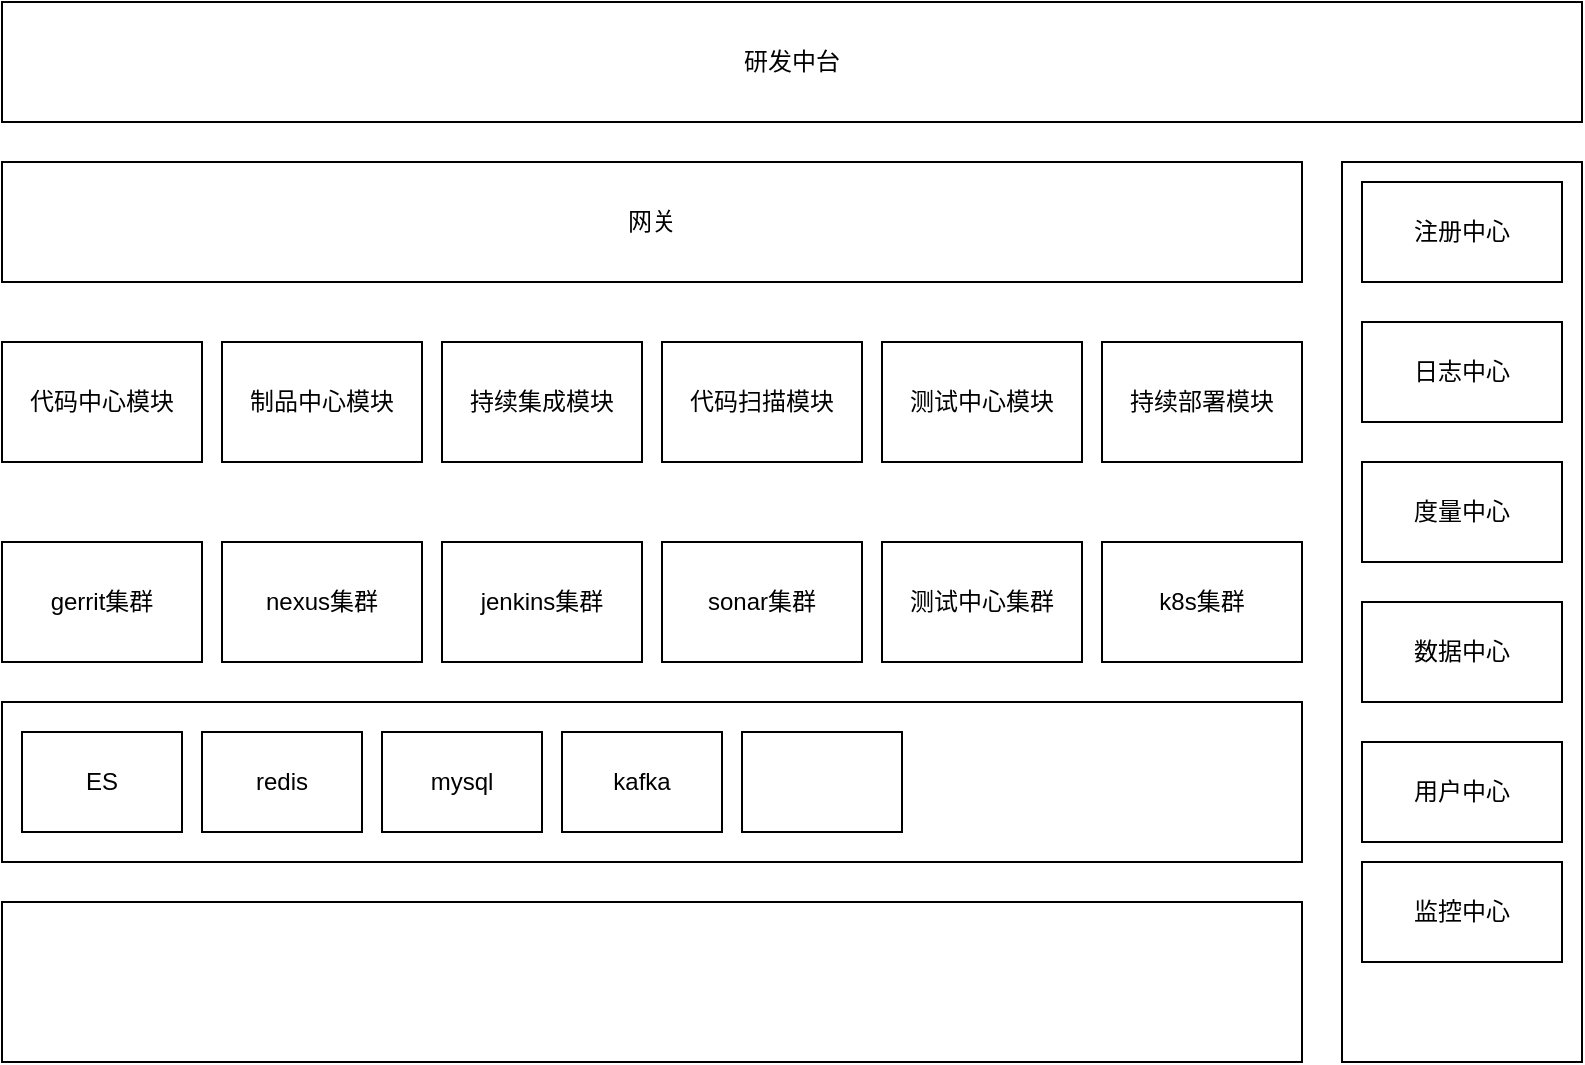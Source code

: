 <mxfile version="13.11.0" type="github">
  <diagram id="RYV5Dg4ML3ZZ4AlpleDK" name="Page-1">
    <mxGraphModel dx="946" dy="483" grid="1" gridSize="10" guides="1" tooltips="1" connect="1" arrows="1" fold="1" page="1" pageScale="1" pageWidth="827" pageHeight="1169" math="0" shadow="0">
      <root>
        <mxCell id="0" />
        <mxCell id="1" parent="0" />
        <mxCell id="wL_abTUQhFIqTPoKVArb-11" value="" style="rounded=0;whiteSpace=wrap;html=1;" vertex="1" parent="1">
          <mxGeometry x="740" y="170" width="120" height="450" as="geometry" />
        </mxCell>
        <mxCell id="wL_abTUQhFIqTPoKVArb-1" value="研发中台" style="rounded=0;whiteSpace=wrap;html=1;" vertex="1" parent="1">
          <mxGeometry x="70" y="90" width="790" height="60" as="geometry" />
        </mxCell>
        <mxCell id="wL_abTUQhFIqTPoKVArb-3" value="代码中心模块" style="rounded=0;whiteSpace=wrap;html=1;" vertex="1" parent="1">
          <mxGeometry x="70" y="260" width="100" height="60" as="geometry" />
        </mxCell>
        <mxCell id="wL_abTUQhFIqTPoKVArb-4" value="制品中心模块" style="rounded=0;whiteSpace=wrap;html=1;" vertex="1" parent="1">
          <mxGeometry x="180" y="260" width="100" height="60" as="geometry" />
        </mxCell>
        <mxCell id="wL_abTUQhFIqTPoKVArb-5" value="持续集成模块" style="rounded=0;whiteSpace=wrap;html=1;" vertex="1" parent="1">
          <mxGeometry x="290" y="260" width="100" height="60" as="geometry" />
        </mxCell>
        <mxCell id="wL_abTUQhFIqTPoKVArb-6" value="持续部署模块" style="rounded=0;whiteSpace=wrap;html=1;" vertex="1" parent="1">
          <mxGeometry x="620" y="260" width="100" height="60" as="geometry" />
        </mxCell>
        <mxCell id="wL_abTUQhFIqTPoKVArb-7" value="网关" style="rounded=0;whiteSpace=wrap;html=1;" vertex="1" parent="1">
          <mxGeometry x="70" y="170" width="650" height="60" as="geometry" />
        </mxCell>
        <mxCell id="wL_abTUQhFIqTPoKVArb-8" value="测试中心模块" style="rounded=0;whiteSpace=wrap;html=1;" vertex="1" parent="1">
          <mxGeometry x="510" y="260" width="100" height="60" as="geometry" />
        </mxCell>
        <mxCell id="wL_abTUQhFIqTPoKVArb-9" value="代码扫描模块" style="rounded=0;whiteSpace=wrap;html=1;" vertex="1" parent="1">
          <mxGeometry x="400" y="260" width="100" height="60" as="geometry" />
        </mxCell>
        <mxCell id="wL_abTUQhFIqTPoKVArb-10" value="注册中心" style="rounded=0;whiteSpace=wrap;html=1;" vertex="1" parent="1">
          <mxGeometry x="750" y="180" width="100" height="50" as="geometry" />
        </mxCell>
        <mxCell id="wL_abTUQhFIqTPoKVArb-12" value="" style="rounded=0;whiteSpace=wrap;html=1;" vertex="1" parent="1">
          <mxGeometry x="70" y="440" width="650" height="80" as="geometry" />
        </mxCell>
        <mxCell id="wL_abTUQhFIqTPoKVArb-13" value="ES" style="rounded=0;whiteSpace=wrap;html=1;" vertex="1" parent="1">
          <mxGeometry x="80" y="455" width="80" height="50" as="geometry" />
        </mxCell>
        <mxCell id="wL_abTUQhFIqTPoKVArb-14" value="redis" style="rounded=0;whiteSpace=wrap;html=1;" vertex="1" parent="1">
          <mxGeometry x="170" y="455" width="80" height="50" as="geometry" />
        </mxCell>
        <mxCell id="wL_abTUQhFIqTPoKVArb-15" value="mysql" style="rounded=0;whiteSpace=wrap;html=1;" vertex="1" parent="1">
          <mxGeometry x="260" y="455" width="80" height="50" as="geometry" />
        </mxCell>
        <mxCell id="wL_abTUQhFIqTPoKVArb-16" value="kafka" style="rounded=0;whiteSpace=wrap;html=1;" vertex="1" parent="1">
          <mxGeometry x="350" y="455" width="80" height="50" as="geometry" />
        </mxCell>
        <mxCell id="wL_abTUQhFIqTPoKVArb-17" value="" style="rounded=0;whiteSpace=wrap;html=1;" vertex="1" parent="1">
          <mxGeometry x="440" y="455" width="80" height="50" as="geometry" />
        </mxCell>
        <mxCell id="wL_abTUQhFIqTPoKVArb-18" value="gerrit集群" style="rounded=0;whiteSpace=wrap;html=1;" vertex="1" parent="1">
          <mxGeometry x="70" y="360" width="100" height="60" as="geometry" />
        </mxCell>
        <mxCell id="wL_abTUQhFIqTPoKVArb-19" value="nexus集群" style="rounded=0;whiteSpace=wrap;html=1;" vertex="1" parent="1">
          <mxGeometry x="180" y="360" width="100" height="60" as="geometry" />
        </mxCell>
        <mxCell id="wL_abTUQhFIqTPoKVArb-20" value="jenkins集群" style="rounded=0;whiteSpace=wrap;html=1;" vertex="1" parent="1">
          <mxGeometry x="290" y="360" width="100" height="60" as="geometry" />
        </mxCell>
        <mxCell id="wL_abTUQhFIqTPoKVArb-21" value="sonar集群" style="rounded=0;whiteSpace=wrap;html=1;" vertex="1" parent="1">
          <mxGeometry x="400" y="360" width="100" height="60" as="geometry" />
        </mxCell>
        <mxCell id="wL_abTUQhFIqTPoKVArb-22" value="测试中心集群" style="rounded=0;whiteSpace=wrap;html=1;" vertex="1" parent="1">
          <mxGeometry x="510" y="360" width="100" height="60" as="geometry" />
        </mxCell>
        <mxCell id="wL_abTUQhFIqTPoKVArb-23" value="k8s集群" style="rounded=0;whiteSpace=wrap;html=1;" vertex="1" parent="1">
          <mxGeometry x="620" y="360" width="100" height="60" as="geometry" />
        </mxCell>
        <mxCell id="wL_abTUQhFIqTPoKVArb-24" value="日志中心" style="rounded=0;whiteSpace=wrap;html=1;" vertex="1" parent="1">
          <mxGeometry x="750" y="250" width="100" height="50" as="geometry" />
        </mxCell>
        <mxCell id="wL_abTUQhFIqTPoKVArb-25" value="度量中心" style="rounded=0;whiteSpace=wrap;html=1;" vertex="1" parent="1">
          <mxGeometry x="750" y="320" width="100" height="50" as="geometry" />
        </mxCell>
        <mxCell id="wL_abTUQhFIqTPoKVArb-26" value="数据中心" style="rounded=0;whiteSpace=wrap;html=1;" vertex="1" parent="1">
          <mxGeometry x="750" y="390" width="100" height="50" as="geometry" />
        </mxCell>
        <mxCell id="wL_abTUQhFIqTPoKVArb-27" value="用户中心" style="rounded=0;whiteSpace=wrap;html=1;" vertex="1" parent="1">
          <mxGeometry x="750" y="460" width="100" height="50" as="geometry" />
        </mxCell>
        <mxCell id="wL_abTUQhFIqTPoKVArb-28" value="" style="rounded=0;whiteSpace=wrap;html=1;" vertex="1" parent="1">
          <mxGeometry x="70" y="540" width="650" height="80" as="geometry" />
        </mxCell>
        <mxCell id="wL_abTUQhFIqTPoKVArb-29" value="监控中心" style="rounded=0;whiteSpace=wrap;html=1;" vertex="1" parent="1">
          <mxGeometry x="750" y="520" width="100" height="50" as="geometry" />
        </mxCell>
      </root>
    </mxGraphModel>
  </diagram>
</mxfile>
